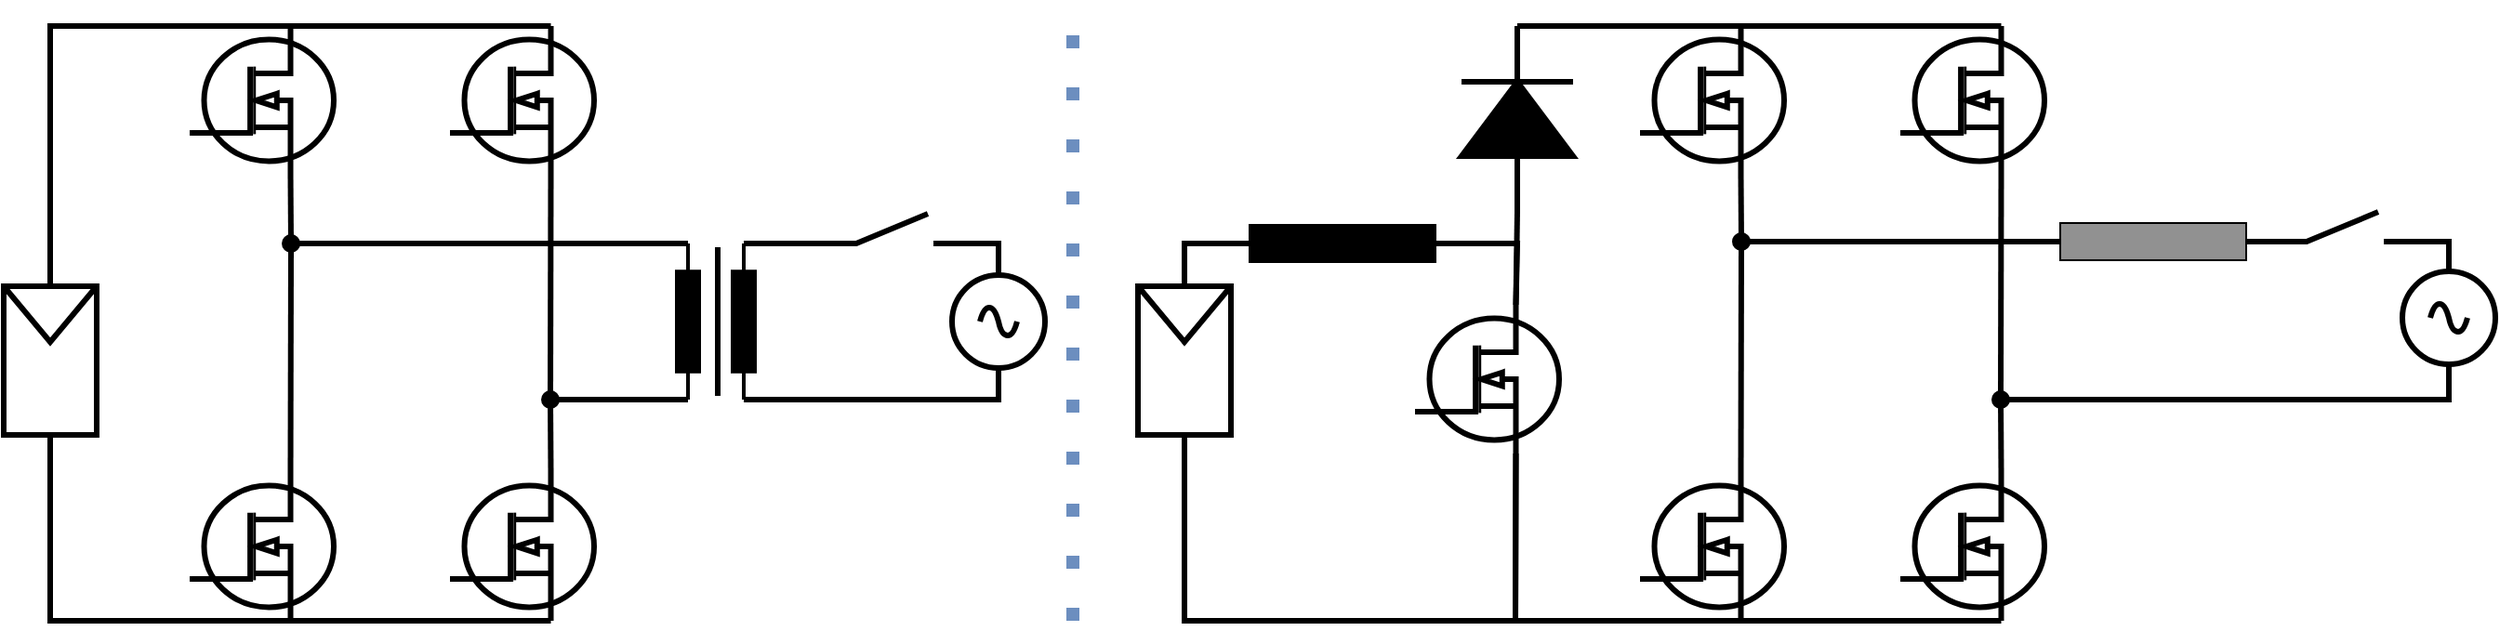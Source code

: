 <mxfile version="21.1.4" type="github">
  <diagram name="Page-1" id="16e2658f-23c8-b752-8be9-c03fbebb8bbe">
    <mxGraphModel dx="954" dy="562" grid="1" gridSize="10" guides="1" tooltips="1" connect="1" arrows="1" fold="1" page="1" pageScale="1" pageWidth="1400" pageHeight="850" background="none" math="0" shadow="0">
      <root>
        <mxCell id="0" />
        <mxCell id="1" parent="0" />
        <mxCell id="zRu4ixjuDNPaifkA6n76-3" value="" style="rounded=0;whiteSpace=wrap;html=1;strokeWidth=3;" parent="1" vertex="1">
          <mxGeometry x="10" y="230" width="50" height="80" as="geometry" />
        </mxCell>
        <mxCell id="zRu4ixjuDNPaifkA6n76-4" value="" style="endArrow=none;html=1;rounded=0;exitX=0;exitY=0;exitDx=0;exitDy=0;entryX=1;entryY=0;entryDx=0;entryDy=0;strokeWidth=3;" parent="1" source="zRu4ixjuDNPaifkA6n76-3" target="zRu4ixjuDNPaifkA6n76-3" edge="1">
          <mxGeometry width="50" height="50" relative="1" as="geometry">
            <mxPoint x="350" y="300" as="sourcePoint" />
            <mxPoint x="130" y="290" as="targetPoint" />
            <Array as="points">
              <mxPoint x="35" y="260" />
            </Array>
          </mxGeometry>
        </mxCell>
        <mxCell id="zRu4ixjuDNPaifkA6n76-7" value="" style="verticalLabelPosition=bottom;shadow=0;dashed=0;align=center;html=1;verticalAlign=top;shape=mxgraph.electrical.mosfets1.n-channel_mosfet_1;strokeWidth=3;" parent="1" vertex="1">
          <mxGeometry x="110" y="330" width="77.5" height="80" as="geometry" />
        </mxCell>
        <mxCell id="zRu4ixjuDNPaifkA6n76-10" value="" style="verticalLabelPosition=bottom;shadow=0;dashed=0;align=center;html=1;verticalAlign=top;shape=mxgraph.electrical.mosfets1.n-channel_mosfet_1;strokeWidth=3;" parent="1" vertex="1">
          <mxGeometry x="110" y="90" width="77.5" height="80" as="geometry" />
        </mxCell>
        <mxCell id="zRu4ixjuDNPaifkA6n76-11" value="" style="verticalLabelPosition=bottom;shadow=0;dashed=0;align=center;html=1;verticalAlign=top;shape=mxgraph.electrical.mosfets1.n-channel_mosfet_1;strokeWidth=3;" parent="1" vertex="1">
          <mxGeometry x="250" y="330" width="77.5" height="80" as="geometry" />
        </mxCell>
        <mxCell id="zRu4ixjuDNPaifkA6n76-12" value="" style="verticalLabelPosition=bottom;shadow=0;dashed=0;align=center;html=1;verticalAlign=top;shape=mxgraph.electrical.mosfets1.n-channel_mosfet_1;strokeWidth=3;" parent="1" vertex="1">
          <mxGeometry x="250" y="90" width="77.5" height="80" as="geometry" />
        </mxCell>
        <mxCell id="zRu4ixjuDNPaifkA6n76-13" value="" style="endArrow=none;html=1;rounded=0;entryX=0.7;entryY=1;entryDx=0;entryDy=0;entryPerimeter=0;exitDx=0;exitDy=0;exitPerimeter=0;startArrow=none;strokeWidth=3;" parent="1" source="d7M0JOHdm0b0EtyHFHnC-1" target="zRu4ixjuDNPaifkA6n76-10" edge="1">
          <mxGeometry width="50" height="50" relative="1" as="geometry">
            <mxPoint x="267.5" y="300" as="sourcePoint" />
            <mxPoint x="317.5" y="250" as="targetPoint" />
          </mxGeometry>
        </mxCell>
        <mxCell id="zRu4ixjuDNPaifkA6n76-17" value="" style="endArrow=none;html=1;rounded=0;entryX=0.7;entryY=1;entryDx=0;entryDy=0;entryPerimeter=0;exitDx=0;exitDy=0;exitPerimeter=0;startArrow=none;strokeWidth=3;" parent="1" source="d7M0JOHdm0b0EtyHFHnC-4" target="zRu4ixjuDNPaifkA6n76-12" edge="1">
          <mxGeometry width="50" height="50" relative="1" as="geometry">
            <mxPoint x="160" y="300" as="sourcePoint" />
            <mxPoint x="210" y="250" as="targetPoint" />
          </mxGeometry>
        </mxCell>
        <mxCell id="zRu4ixjuDNPaifkA6n76-26" value="" style="pointerEvents=1;verticalLabelPosition=bottom;shadow=0;dashed=0;align=center;html=1;verticalAlign=top;shape=mxgraph.electrical.electro-mechanical.make_contact;strokeWidth=3;" parent="1" vertex="1">
          <mxGeometry x="450" y="191" width="75" height="16" as="geometry" />
        </mxCell>
        <mxCell id="zRu4ixjuDNPaifkA6n76-27" value="" style="endArrow=none;html=1;rounded=0;entryX=0;entryY=1;entryDx=0;entryDy=0;entryPerimeter=0;exitX=0;exitY=0.5;exitDx=0;exitDy=0;exitPerimeter=0;strokeWidth=3;" parent="1" source="t-9XaG6bWy4BCnwLyfNt-7" target="zRu4ixjuDNPaifkA6n76-26" edge="1">
          <mxGeometry width="50" height="50" relative="1" as="geometry">
            <mxPoint x="432" y="207" as="sourcePoint" />
            <mxPoint x="210" y="250" as="targetPoint" />
          </mxGeometry>
        </mxCell>
        <mxCell id="zRu4ixjuDNPaifkA6n76-28" value="" style="pointerEvents=1;verticalLabelPosition=bottom;shadow=0;dashed=0;align=center;html=1;verticalAlign=top;shape=mxgraph.electrical.signal_sources.source;aspect=fixed;points=[[0.5,0,0],[1,0.5,0],[0.5,1,0],[0,0.5,0]];elSignalType=ac;strokeWidth=3;" parent="1" vertex="1">
          <mxGeometry x="520" y="224" width="50" height="50" as="geometry" />
        </mxCell>
        <mxCell id="d7M0JOHdm0b0EtyHFHnC-2" value="" style="endArrow=none;html=1;rounded=0;entryDx=0;entryDy=0;entryPerimeter=0;exitX=0.7;exitY=0;exitDx=0;exitDy=0;exitPerimeter=0;strokeWidth=3;" parent="1" source="zRu4ixjuDNPaifkA6n76-7" target="d7M0JOHdm0b0EtyHFHnC-1" edge="1">
          <mxGeometry width="50" height="50" relative="1" as="geometry">
            <mxPoint x="164.5" y="330" as="sourcePoint" />
            <mxPoint x="164.5" y="200" as="targetPoint" />
          </mxGeometry>
        </mxCell>
        <mxCell id="d7M0JOHdm0b0EtyHFHnC-1" value="" style="shape=waypoint;sketch=0;fillStyle=solid;size=6;pointerEvents=1;points=[];fillColor=none;resizable=0;rotatable=0;perimeter=centerPerimeter;snapToPoint=1;strokeWidth=3;" parent="1" vertex="1">
          <mxGeometry x="154.5" y="197" width="20" height="20" as="geometry" />
        </mxCell>
        <mxCell id="d7M0JOHdm0b0EtyHFHnC-5" value="" style="endArrow=none;html=1;rounded=0;entryDx=0;entryDy=0;entryPerimeter=0;exitX=0.7;exitY=0;exitDx=0;exitDy=0;exitPerimeter=0;strokeWidth=3;" parent="1" source="zRu4ixjuDNPaifkA6n76-11" target="d7M0JOHdm0b0EtyHFHnC-4" edge="1">
          <mxGeometry width="50" height="50" relative="1" as="geometry">
            <mxPoint x="304" y="330" as="sourcePoint" />
            <mxPoint x="304" y="170" as="targetPoint" />
          </mxGeometry>
        </mxCell>
        <mxCell id="d7M0JOHdm0b0EtyHFHnC-4" value="" style="shape=waypoint;sketch=0;fillStyle=solid;size=6;pointerEvents=1;points=[];fillColor=none;resizable=0;rotatable=0;perimeter=centerPerimeter;snapToPoint=1;strokeWidth=3;" parent="1" vertex="1">
          <mxGeometry x="294" y="281" width="20" height="20" as="geometry" />
        </mxCell>
        <mxCell id="AQGVy9Vx3ta8MW8TDO9A-1" value="" style="endArrow=none;html=1;rounded=0;entryX=0.7;entryY=1;entryDx=0;entryDy=0;entryPerimeter=0;exitX=0.5;exitY=1;exitDx=0;exitDy=0;strokeWidth=3;" parent="1" source="zRu4ixjuDNPaifkA6n76-3" target="zRu4ixjuDNPaifkA6n76-11" edge="1">
          <mxGeometry width="50" height="50" relative="1" as="geometry">
            <mxPoint x="320" y="290" as="sourcePoint" />
            <mxPoint x="370" y="240" as="targetPoint" />
            <Array as="points">
              <mxPoint x="35" y="410" />
            </Array>
          </mxGeometry>
        </mxCell>
        <mxCell id="AQGVy9Vx3ta8MW8TDO9A-2" value="" style="endArrow=none;html=1;rounded=0;entryX=0.7;entryY=0;entryDx=0;entryDy=0;entryPerimeter=0;exitX=0.5;exitY=0;exitDx=0;exitDy=0;strokeWidth=3;" parent="1" source="zRu4ixjuDNPaifkA6n76-3" target="zRu4ixjuDNPaifkA6n76-12" edge="1">
          <mxGeometry width="50" height="50" relative="1" as="geometry">
            <mxPoint x="320" y="290" as="sourcePoint" />
            <mxPoint x="370" y="240" as="targetPoint" />
            <Array as="points">
              <mxPoint x="35" y="90" />
            </Array>
          </mxGeometry>
        </mxCell>
        <mxCell id="AQGVy9Vx3ta8MW8TDO9A-4" value="" style="endArrow=none;html=1;rounded=0;exitX=0.475;exitY=0.65;exitDx=0;exitDy=0;exitPerimeter=0;entryX=0;entryY=0.5;entryDx=0;entryDy=0;entryPerimeter=0;strokeWidth=3;" parent="1" source="d7M0JOHdm0b0EtyHFHnC-1" target="t-9XaG6bWy4BCnwLyfNt-9" edge="1">
          <mxGeometry width="50" height="50" relative="1" as="geometry">
            <mxPoint x="320" y="290" as="sourcePoint" />
            <mxPoint x="352" y="207" as="targetPoint" />
          </mxGeometry>
        </mxCell>
        <mxCell id="AQGVy9Vx3ta8MW8TDO9A-5" value="" style="endArrow=none;html=1;rounded=0;entryX=1;entryY=0.5;entryDx=0;entryDy=0;entryPerimeter=0;strokeWidth=3;" parent="1" source="d7M0JOHdm0b0EtyHFHnC-4" target="t-9XaG6bWy4BCnwLyfNt-9" edge="1">
          <mxGeometry width="50" height="50" relative="1" as="geometry">
            <mxPoint x="320" y="290" as="sourcePoint" />
            <mxPoint x="352" y="291" as="targetPoint" />
          </mxGeometry>
        </mxCell>
        <mxCell id="AQGVy9Vx3ta8MW8TDO9A-6" value="" style="endArrow=none;html=1;rounded=0;entryX=0.5;entryY=1;entryDx=0;entryDy=0;entryPerimeter=0;strokeWidth=3;exitX=1;exitY=0.5;exitDx=0;exitDy=0;exitPerimeter=0;" parent="1" source="t-9XaG6bWy4BCnwLyfNt-7" target="zRu4ixjuDNPaifkA6n76-28" edge="1">
          <mxGeometry width="50" height="50" relative="1" as="geometry">
            <mxPoint x="430" y="300" as="sourcePoint" />
            <mxPoint x="370" y="240" as="targetPoint" />
            <Array as="points">
              <mxPoint x="545" y="291" />
            </Array>
          </mxGeometry>
        </mxCell>
        <mxCell id="AQGVy9Vx3ta8MW8TDO9A-7" value="" style="endArrow=none;html=1;rounded=0;entryX=0.5;entryY=0;entryDx=0;entryDy=0;entryPerimeter=0;exitX=1;exitY=1;exitDx=0;exitDy=0;exitPerimeter=0;strokeWidth=3;" parent="1" source="zRu4ixjuDNPaifkA6n76-26" target="zRu4ixjuDNPaifkA6n76-28" edge="1">
          <mxGeometry width="50" height="50" relative="1" as="geometry">
            <mxPoint x="320" y="340" as="sourcePoint" />
            <mxPoint x="370" y="290" as="targetPoint" />
            <Array as="points">
              <mxPoint x="545" y="207" />
            </Array>
          </mxGeometry>
        </mxCell>
        <mxCell id="AQGVy9Vx3ta8MW8TDO9A-9" value="" style="verticalLabelPosition=bottom;shadow=0;dashed=0;align=center;html=1;verticalAlign=top;shape=mxgraph.electrical.mosfets1.n-channel_mosfet_1;strokeWidth=3;" parent="1" vertex="1">
          <mxGeometry x="890" y="330" width="77.5" height="80" as="geometry" />
        </mxCell>
        <mxCell id="AQGVy9Vx3ta8MW8TDO9A-10" value="" style="verticalLabelPosition=bottom;shadow=0;dashed=0;align=center;html=1;verticalAlign=top;shape=mxgraph.electrical.mosfets1.n-channel_mosfet_1;strokeWidth=3;" parent="1" vertex="1">
          <mxGeometry x="890" y="90" width="77.5" height="80" as="geometry" />
        </mxCell>
        <mxCell id="AQGVy9Vx3ta8MW8TDO9A-11" value="" style="verticalLabelPosition=bottom;shadow=0;dashed=0;align=center;html=1;verticalAlign=top;shape=mxgraph.electrical.mosfets1.n-channel_mosfet_1;strokeWidth=3;" parent="1" vertex="1">
          <mxGeometry x="1030" y="330" width="77.5" height="80" as="geometry" />
        </mxCell>
        <mxCell id="AQGVy9Vx3ta8MW8TDO9A-12" value="" style="verticalLabelPosition=bottom;shadow=0;dashed=0;align=center;html=1;verticalAlign=top;shape=mxgraph.electrical.mosfets1.n-channel_mosfet_1;strokeWidth=3;" parent="1" vertex="1">
          <mxGeometry x="1030" y="90" width="77.5" height="80" as="geometry" />
        </mxCell>
        <mxCell id="AQGVy9Vx3ta8MW8TDO9A-13" value="" style="endArrow=none;html=1;rounded=0;entryX=0.7;entryY=1;entryDx=0;entryDy=0;entryPerimeter=0;exitDx=0;exitDy=0;exitPerimeter=0;startArrow=none;strokeWidth=3;" parent="1" source="AQGVy9Vx3ta8MW8TDO9A-19" target="AQGVy9Vx3ta8MW8TDO9A-10" edge="1">
          <mxGeometry width="50" height="50" relative="1" as="geometry">
            <mxPoint x="1047.5" y="300" as="sourcePoint" />
            <mxPoint x="1097.5" y="250" as="targetPoint" />
          </mxGeometry>
        </mxCell>
        <mxCell id="AQGVy9Vx3ta8MW8TDO9A-14" value="" style="endArrow=none;html=1;rounded=0;entryX=0.7;entryY=1;entryDx=0;entryDy=0;entryPerimeter=0;exitDx=0;exitDy=0;exitPerimeter=0;startArrow=none;strokeWidth=3;" parent="1" source="AQGVy9Vx3ta8MW8TDO9A-21" target="AQGVy9Vx3ta8MW8TDO9A-12" edge="1">
          <mxGeometry width="50" height="50" relative="1" as="geometry">
            <mxPoint x="940" y="300" as="sourcePoint" />
            <mxPoint x="990" y="250" as="targetPoint" />
          </mxGeometry>
        </mxCell>
        <mxCell id="AQGVy9Vx3ta8MW8TDO9A-15" value="" style="pointerEvents=1;verticalLabelPosition=bottom;shadow=0;dashed=0;align=center;html=1;verticalAlign=top;shape=mxgraph.electrical.electro-mechanical.make_contact;strokeWidth=3;" parent="1" vertex="1">
          <mxGeometry x="1230" y="190" width="75" height="16" as="geometry" />
        </mxCell>
        <mxCell id="AQGVy9Vx3ta8MW8TDO9A-17" value="" style="pointerEvents=1;verticalLabelPosition=bottom;shadow=0;dashed=0;align=center;html=1;verticalAlign=top;shape=mxgraph.electrical.signal_sources.source;aspect=fixed;points=[[0.5,0,0],[1,0.5,0],[0.5,1,0],[0,0.5,0]];elSignalType=ac;strokeWidth=3;" parent="1" vertex="1">
          <mxGeometry x="1300" y="222" width="50" height="50" as="geometry" />
        </mxCell>
        <mxCell id="AQGVy9Vx3ta8MW8TDO9A-18" value="" style="endArrow=none;html=1;rounded=0;entryDx=0;entryDy=0;entryPerimeter=0;exitX=0.7;exitY=0;exitDx=0;exitDy=0;exitPerimeter=0;strokeWidth=3;" parent="1" source="AQGVy9Vx3ta8MW8TDO9A-9" target="AQGVy9Vx3ta8MW8TDO9A-19" edge="1">
          <mxGeometry width="50" height="50" relative="1" as="geometry">
            <mxPoint x="944.5" y="330" as="sourcePoint" />
            <mxPoint x="944.5" y="200" as="targetPoint" />
          </mxGeometry>
        </mxCell>
        <mxCell id="AQGVy9Vx3ta8MW8TDO9A-19" value="" style="shape=waypoint;sketch=0;fillStyle=solid;size=6;pointerEvents=1;points=[];fillColor=none;resizable=0;rotatable=0;perimeter=centerPerimeter;snapToPoint=1;strokeWidth=3;" parent="1" vertex="1">
          <mxGeometry x="934.5" y="196" width="20" height="20" as="geometry" />
        </mxCell>
        <mxCell id="AQGVy9Vx3ta8MW8TDO9A-20" value="" style="endArrow=none;html=1;rounded=0;entryDx=0;entryDy=0;entryPerimeter=0;exitX=0.7;exitY=0;exitDx=0;exitDy=0;exitPerimeter=0;strokeWidth=3;" parent="1" source="AQGVy9Vx3ta8MW8TDO9A-11" target="AQGVy9Vx3ta8MW8TDO9A-21" edge="1">
          <mxGeometry width="50" height="50" relative="1" as="geometry">
            <mxPoint x="1084" y="330" as="sourcePoint" />
            <mxPoint x="1084" y="170" as="targetPoint" />
          </mxGeometry>
        </mxCell>
        <mxCell id="AQGVy9Vx3ta8MW8TDO9A-21" value="" style="shape=waypoint;sketch=0;fillStyle=solid;size=6;pointerEvents=1;points=[];fillColor=none;resizable=0;rotatable=0;perimeter=centerPerimeter;snapToPoint=1;strokeWidth=3;" parent="1" vertex="1">
          <mxGeometry x="1074" y="281" width="20" height="20" as="geometry" />
        </mxCell>
        <mxCell id="AQGVy9Vx3ta8MW8TDO9A-25" value="" style="endArrow=none;html=1;rounded=0;strokeWidth=3;entryX=0.5;entryY=1;entryDx=0;entryDy=0;entryPerimeter=0;" parent="1" source="AQGVy9Vx3ta8MW8TDO9A-21" target="AQGVy9Vx3ta8MW8TDO9A-17" edge="1">
          <mxGeometry width="50" height="50" relative="1" as="geometry">
            <mxPoint x="1100" y="290" as="sourcePoint" />
            <mxPoint x="1215" y="291" as="targetPoint" />
            <Array as="points">
              <mxPoint x="1248" y="291" />
              <mxPoint x="1325" y="291" />
            </Array>
          </mxGeometry>
        </mxCell>
        <mxCell id="AQGVy9Vx3ta8MW8TDO9A-28" value="" style="rounded=0;whiteSpace=wrap;html=1;strokeWidth=3;" parent="1" vertex="1">
          <mxGeometry x="620" y="230" width="50" height="80" as="geometry" />
        </mxCell>
        <mxCell id="AQGVy9Vx3ta8MW8TDO9A-29" value="" style="endArrow=none;html=1;rounded=0;exitX=0;exitY=0;exitDx=0;exitDy=0;entryX=1;entryY=0;entryDx=0;entryDy=0;strokeWidth=3;" parent="1" source="AQGVy9Vx3ta8MW8TDO9A-28" target="AQGVy9Vx3ta8MW8TDO9A-28" edge="1">
          <mxGeometry width="50" height="50" relative="1" as="geometry">
            <mxPoint x="960" y="300" as="sourcePoint" />
            <mxPoint x="740" y="290" as="targetPoint" />
            <Array as="points">
              <mxPoint x="645" y="260" />
            </Array>
          </mxGeometry>
        </mxCell>
        <mxCell id="AQGVy9Vx3ta8MW8TDO9A-32" value="" style="endArrow=none;html=1;rounded=0;entryX=0.5;entryY=0;entryDx=0;entryDy=0;entryPerimeter=0;exitX=1;exitY=1;exitDx=0;exitDy=0;exitPerimeter=0;strokeWidth=3;" parent="1" source="AQGVy9Vx3ta8MW8TDO9A-15" target="AQGVy9Vx3ta8MW8TDO9A-17" edge="1">
          <mxGeometry width="50" height="50" relative="1" as="geometry">
            <mxPoint x="1092" y="210" as="sourcePoint" />
            <mxPoint x="1142" y="160" as="targetPoint" />
            <Array as="points">
              <mxPoint x="1325" y="206" />
            </Array>
          </mxGeometry>
        </mxCell>
        <mxCell id="AQGVy9Vx3ta8MW8TDO9A-37" value="" style="verticalLabelPosition=bottom;shadow=0;dashed=0;align=center;html=1;verticalAlign=top;shape=mxgraph.electrical.mosfets1.n-channel_mosfet_1;strokeWidth=3;" parent="1" vertex="1">
          <mxGeometry x="769" y="240" width="77.5" height="80" as="geometry" />
        </mxCell>
        <mxCell id="AQGVy9Vx3ta8MW8TDO9A-38" value="" style="pointerEvents=1;fillColor=strokeColor;verticalLabelPosition=bottom;shadow=0;dashed=0;align=center;html=1;verticalAlign=top;shape=mxgraph.electrical.diodes.diode;direction=north;strokeWidth=3;" parent="1" vertex="1">
          <mxGeometry x="794" y="90" width="60" height="100" as="geometry" />
        </mxCell>
        <mxCell id="AQGVy9Vx3ta8MW8TDO9A-39" value="" style="endArrow=none;html=1;rounded=0;entryX=0;entryY=0.5;entryDx=0;entryDy=0;exitX=0.5;exitY=0;exitDx=0;exitDy=0;strokeWidth=3;" parent="1" source="AQGVy9Vx3ta8MW8TDO9A-28" target="AQGVy9Vx3ta8MW8TDO9A-40" edge="1">
          <mxGeometry width="50" height="50" relative="1" as="geometry">
            <mxPoint x="780" y="270" as="sourcePoint" />
            <mxPoint x="670" y="207.5" as="targetPoint" />
            <Array as="points">
              <mxPoint x="645" y="207" />
            </Array>
          </mxGeometry>
        </mxCell>
        <mxCell id="AQGVy9Vx3ta8MW8TDO9A-40" value="" style="rounded=0;whiteSpace=wrap;html=1;fillColor=#000000;" parent="1" vertex="1">
          <mxGeometry x="680" y="197" width="100" height="20" as="geometry" />
        </mxCell>
        <mxCell id="AQGVy9Vx3ta8MW8TDO9A-41" value="" style="endArrow=none;html=1;rounded=0;entryX=1;entryY=0.5;entryDx=0;entryDy=0;exitX=0.7;exitY=0;exitDx=0;exitDy=0;exitPerimeter=0;strokeWidth=3;" parent="1" source="AQGVy9Vx3ta8MW8TDO9A-37" target="AQGVy9Vx3ta8MW8TDO9A-40" edge="1">
          <mxGeometry width="50" height="50" relative="1" as="geometry">
            <mxPoint x="780" y="270" as="sourcePoint" />
            <mxPoint x="830" y="220" as="targetPoint" />
            <Array as="points">
              <mxPoint x="824" y="207" />
            </Array>
          </mxGeometry>
        </mxCell>
        <mxCell id="AQGVy9Vx3ta8MW8TDO9A-42" value="" style="endArrow=none;html=1;rounded=0;entryX=0;entryY=0.5;entryDx=0;entryDy=0;entryPerimeter=0;exitX=0.7;exitY=0;exitDx=0;exitDy=0;exitPerimeter=0;strokeWidth=3;" parent="1" source="AQGVy9Vx3ta8MW8TDO9A-37" target="AQGVy9Vx3ta8MW8TDO9A-38" edge="1">
          <mxGeometry width="50" height="50" relative="1" as="geometry">
            <mxPoint x="780" y="270" as="sourcePoint" />
            <mxPoint x="830" y="220" as="targetPoint" />
          </mxGeometry>
        </mxCell>
        <mxCell id="AQGVy9Vx3ta8MW8TDO9A-43" value="" style="endArrow=none;html=1;rounded=0;entryX=1;entryY=0.5;entryDx=0;entryDy=0;entryPerimeter=0;exitX=0.7;exitY=0;exitDx=0;exitDy=0;exitPerimeter=0;strokeWidth=3;" parent="1" source="AQGVy9Vx3ta8MW8TDO9A-12" target="AQGVy9Vx3ta8MW8TDO9A-38" edge="1">
          <mxGeometry width="50" height="50" relative="1" as="geometry">
            <mxPoint x="860" y="270" as="sourcePoint" />
            <mxPoint x="910" y="220" as="targetPoint" />
          </mxGeometry>
        </mxCell>
        <mxCell id="AQGVy9Vx3ta8MW8TDO9A-44" value="" style="endArrow=none;html=1;rounded=0;entryX=0.7;entryY=1;entryDx=0;entryDy=0;entryPerimeter=0;exitX=0.7;exitY=1;exitDx=0;exitDy=0;exitPerimeter=0;strokeWidth=3;" parent="1" source="AQGVy9Vx3ta8MW8TDO9A-37" target="AQGVy9Vx3ta8MW8TDO9A-11" edge="1">
          <mxGeometry width="50" height="50" relative="1" as="geometry">
            <mxPoint x="860" y="270" as="sourcePoint" />
            <mxPoint x="910" y="220" as="targetPoint" />
            <Array as="points">
              <mxPoint x="823" y="410" />
            </Array>
          </mxGeometry>
        </mxCell>
        <mxCell id="AQGVy9Vx3ta8MW8TDO9A-45" value="" style="endArrow=none;html=1;rounded=0;entryX=0.7;entryY=1;entryDx=0;entryDy=0;entryPerimeter=0;exitX=0.5;exitY=1;exitDx=0;exitDy=0;strokeWidth=3;" parent="1" source="AQGVy9Vx3ta8MW8TDO9A-28" target="AQGVy9Vx3ta8MW8TDO9A-37" edge="1">
          <mxGeometry width="50" height="50" relative="1" as="geometry">
            <mxPoint x="860" y="270" as="sourcePoint" />
            <mxPoint x="910" y="220" as="targetPoint" />
            <Array as="points">
              <mxPoint x="645" y="410" />
              <mxPoint x="823" y="410" />
            </Array>
          </mxGeometry>
        </mxCell>
        <mxCell id="AQGVy9Vx3ta8MW8TDO9A-46" value="" style="endArrow=none;dashed=1;html=1;dashPattern=1 3;strokeWidth=7;rounded=0;fillColor=#dae8fc;strokeColor=#6c8ebf;" parent="1" edge="1">
          <mxGeometry width="50" height="50" relative="1" as="geometry">
            <mxPoint x="585" y="410" as="sourcePoint" />
            <mxPoint x="585" y="80" as="targetPoint" />
          </mxGeometry>
        </mxCell>
        <mxCell id="5br2vSo7cl2LiZYF9I-T-1" value="" style="rounded=0;whiteSpace=wrap;html=1;fillColor=#919191;" parent="1" vertex="1">
          <mxGeometry x="1116" y="196" width="100" height="20" as="geometry" />
        </mxCell>
        <mxCell id="5br2vSo7cl2LiZYF9I-T-2" value="" style="endArrow=none;html=1;rounded=0;strokeWidth=3;" parent="1" edge="1">
          <mxGeometry width="50" height="50" relative="1" as="geometry">
            <mxPoint x="1216" y="206" as="sourcePoint" />
            <mxPoint x="1230" y="206" as="targetPoint" />
          </mxGeometry>
        </mxCell>
        <mxCell id="5br2vSo7cl2LiZYF9I-T-7" value="" style="endArrow=none;html=1;rounded=0;entryX=0.725;entryY=0.5;entryDx=0;entryDy=0;entryPerimeter=0;exitX=0;exitY=0.5;exitDx=0;exitDy=0;strokeWidth=3;" parent="1" source="5br2vSo7cl2LiZYF9I-T-1" target="AQGVy9Vx3ta8MW8TDO9A-19" edge="1">
          <mxGeometry width="50" height="50" relative="1" as="geometry">
            <mxPoint x="990" y="310" as="sourcePoint" />
            <mxPoint x="1040" y="260" as="targetPoint" />
          </mxGeometry>
        </mxCell>
        <mxCell id="t-9XaG6bWy4BCnwLyfNt-7" value="" style="pointerEvents=1;verticalLabelPosition=bottom;shadow=0;dashed=0;align=center;html=1;verticalAlign=top;shape=mxgraph.electrical.resistors.resistor_1;rotation=90;strokeWidth=2;fillColor=#000000;" vertex="1" parent="1">
          <mxGeometry x="366" y="243" width="84" height="12" as="geometry" />
        </mxCell>
        <mxCell id="t-9XaG6bWy4BCnwLyfNt-8" value="" style="endArrow=none;html=1;rounded=0;strokeWidth=3;" edge="1" parent="1">
          <mxGeometry width="50" height="50" relative="1" as="geometry">
            <mxPoint x="394" y="289" as="sourcePoint" />
            <mxPoint x="394" y="209" as="targetPoint" />
          </mxGeometry>
        </mxCell>
        <mxCell id="t-9XaG6bWy4BCnwLyfNt-9" value="" style="pointerEvents=1;verticalLabelPosition=bottom;shadow=0;dashed=0;align=center;html=1;verticalAlign=top;shape=mxgraph.electrical.resistors.resistor_1;rotation=90;strokeWidth=2;fillColor=#000000;" vertex="1" parent="1">
          <mxGeometry x="336" y="243" width="84" height="12" as="geometry" />
        </mxCell>
      </root>
    </mxGraphModel>
  </diagram>
</mxfile>
